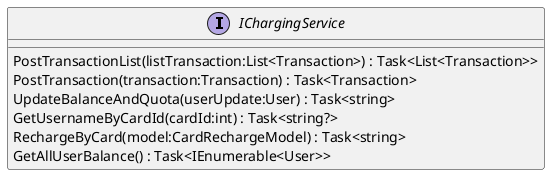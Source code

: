 @startuml
interface IChargingService {
    PostTransactionList(listTransaction:List<Transaction>) : Task<List<Transaction>>
    PostTransaction(transaction:Transaction) : Task<Transaction>
    UpdateBalanceAndQuota(userUpdate:User) : Task<string>
    GetUsernameByCardId(cardId:int) : Task<string?>
    RechargeByCard(model:CardRechargeModel) : Task<string>
    GetAllUserBalance() : Task<IEnumerable<User>>
}
@enduml
